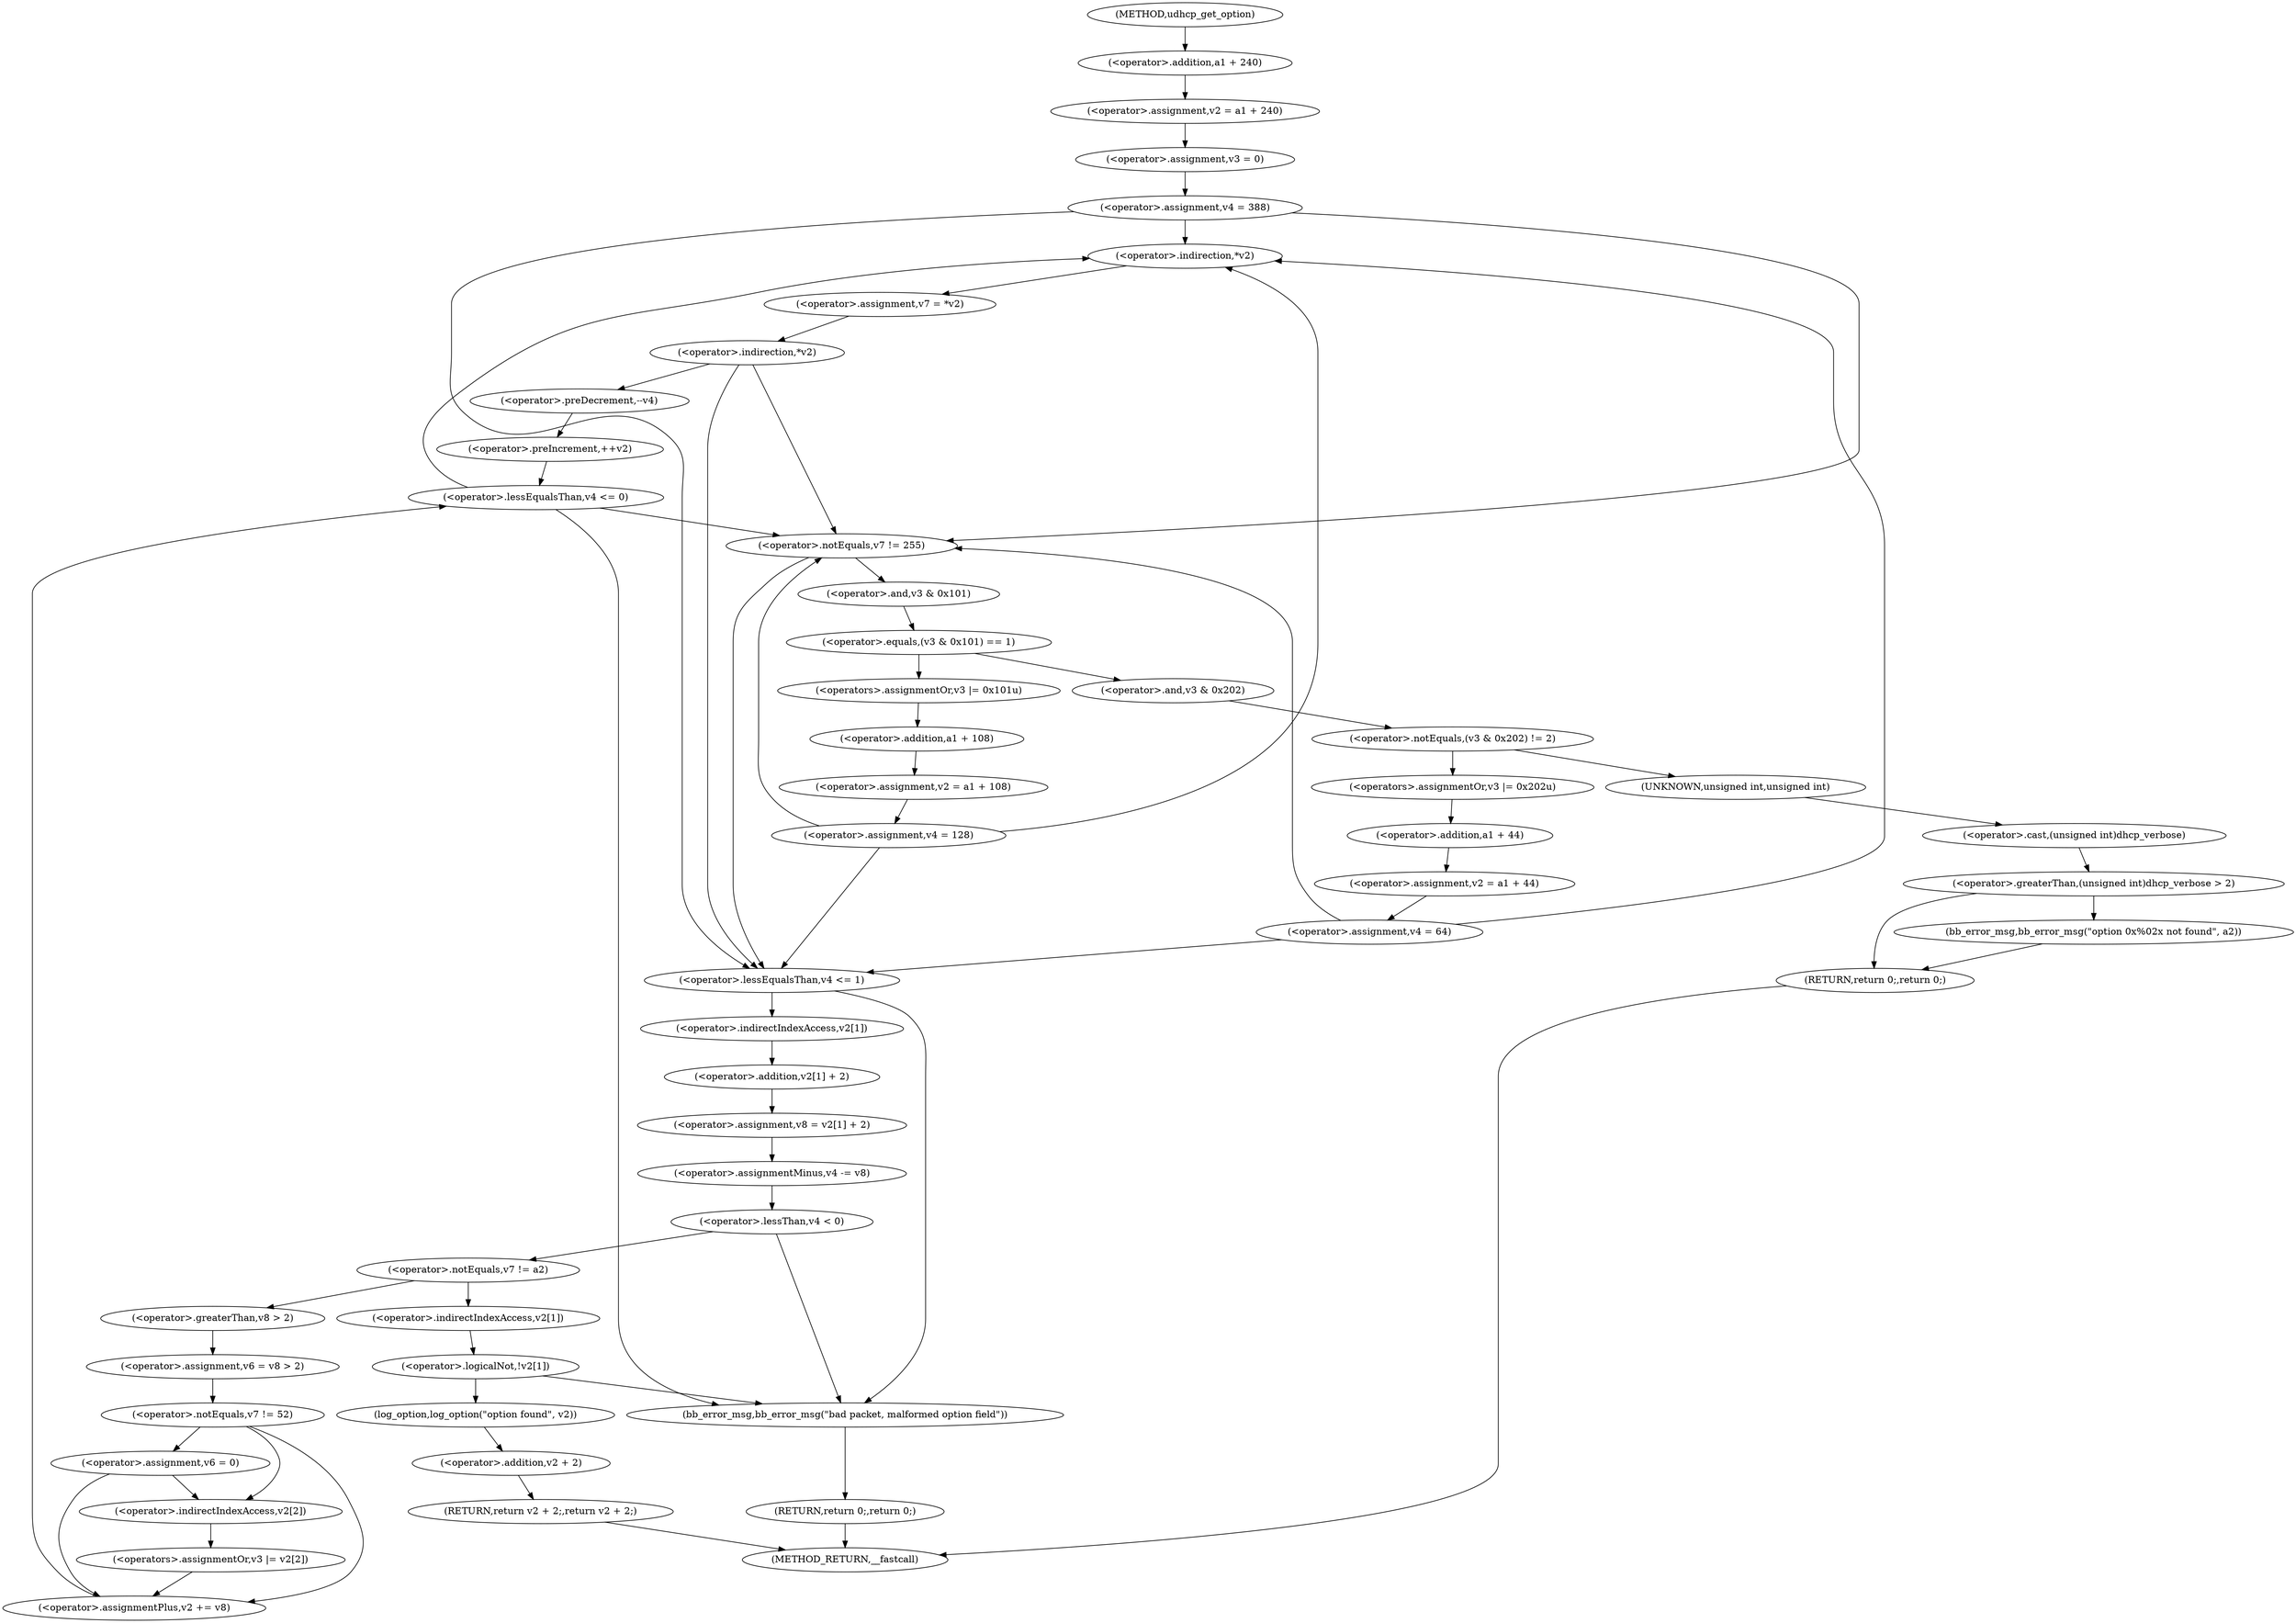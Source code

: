 digraph udhcp_get_option {  
"1000117" [label = "(<operator>.assignment,v2 = a1 + 240)" ]
"1000119" [label = "(<operator>.addition,a1 + 240)" ]
"1000122" [label = "(<operator>.assignment,v3 = 0)" ]
"1000125" [label = "(<operator>.assignment,v4 = 388)" ]
"1000134" [label = "(<operator>.assignment,v7 = *v2)" ]
"1000136" [label = "(<operator>.indirection,*v2)" ]
"1000139" [label = "(<operator>.indirection,*v2)" ]
"1000142" [label = "(<operator>.preDecrement,--v4)" ]
"1000144" [label = "(<operator>.preIncrement,++v2)" ]
"1000148" [label = "(<operator>.lessEqualsThan,v4 <= 0)" ]
"1000153" [label = "(<operator>.notEquals,v7 != 255)" ]
"1000158" [label = "(<operator>.equals,(v3 & 0x101) == 1)" ]
"1000159" [label = "(<operator>.and,v3 & 0x101)" ]
"1000164" [label = "(<operators>.assignmentOr,v3 |= 0x101u)" ]
"1000167" [label = "(<operator>.assignment,v2 = a1 + 108)" ]
"1000169" [label = "(<operator>.addition,a1 + 108)" ]
"1000172" [label = "(<operator>.assignment,v4 = 128)" ]
"1000178" [label = "(<operator>.notEquals,(v3 & 0x202) != 2)" ]
"1000179" [label = "(<operator>.and,v3 & 0x202)" ]
"1000185" [label = "(<operator>.greaterThan,(unsigned int)dhcp_verbose > 2)" ]
"1000186" [label = "(<operator>.cast,(unsigned int)dhcp_verbose)" ]
"1000187" [label = "(UNKNOWN,unsigned int,unsigned int)" ]
"1000190" [label = "(bb_error_msg,bb_error_msg(\"option 0x%02x not found\", a2))" ]
"1000193" [label = "(RETURN,return 0;,return 0;)" ]
"1000195" [label = "(<operators>.assignmentOr,v3 |= 0x202u)" ]
"1000198" [label = "(<operator>.assignment,v2 = a1 + 44)" ]
"1000200" [label = "(<operator>.addition,a1 + 44)" ]
"1000203" [label = "(<operator>.assignment,v4 = 64)" ]
"1000207" [label = "(<operator>.lessEqualsThan,v4 <= 1)" ]
"1000211" [label = "(<operator>.assignment,v8 = v2[1] + 2)" ]
"1000213" [label = "(<operator>.addition,v2[1] + 2)" ]
"1000214" [label = "(<operator>.indirectIndexAccess,v2[1])" ]
"1000218" [label = "(<operator>.assignmentMinus,v4 -= v8)" ]
"1000222" [label = "(<operator>.lessThan,v4 < 0)" ]
"1000227" [label = "(<operator>.notEquals,v7 != a2)" ]
"1000231" [label = "(<operator>.assignment,v6 = v8 > 2)" ]
"1000233" [label = "(<operator>.greaterThan,v8 > 2)" ]
"1000237" [label = "(<operator>.notEquals,v7 != 52)" ]
"1000240" [label = "(<operator>.assignment,v6 = 0)" ]
"1000245" [label = "(<operators>.assignmentOr,v3 |= v2[2])" ]
"1000247" [label = "(<operator>.indirectIndexAccess,v2[2])" ]
"1000250" [label = "(<operator>.assignmentPlus,v2 += v8)" ]
"1000255" [label = "(<operator>.logicalNot,!v2[1])" ]
"1000256" [label = "(<operator>.indirectIndexAccess,v2[1])" ]
"1000261" [label = "(bb_error_msg,bb_error_msg(\"bad packet, malformed option field\"))" ]
"1000263" [label = "(RETURN,return 0;,return 0;)" ]
"1000265" [label = "(log_option,log_option(\"option found\", v2))" ]
"1000268" [label = "(RETURN,return v2 + 2;,return v2 + 2;)" ]
"1000269" [label = "(<operator>.addition,v2 + 2)" ]
"1000107" [label = "(METHOD,udhcp_get_option)" ]
"1000272" [label = "(METHOD_RETURN,__fastcall)" ]
  "1000117" -> "1000122" 
  "1000119" -> "1000117" 
  "1000122" -> "1000125" 
  "1000125" -> "1000136" 
  "1000125" -> "1000153" 
  "1000125" -> "1000207" 
  "1000134" -> "1000139" 
  "1000136" -> "1000134" 
  "1000139" -> "1000153" 
  "1000139" -> "1000207" 
  "1000139" -> "1000142" 
  "1000142" -> "1000144" 
  "1000144" -> "1000148" 
  "1000148" -> "1000136" 
  "1000148" -> "1000153" 
  "1000148" -> "1000261" 
  "1000153" -> "1000207" 
  "1000153" -> "1000159" 
  "1000158" -> "1000164" 
  "1000158" -> "1000179" 
  "1000159" -> "1000158" 
  "1000164" -> "1000169" 
  "1000167" -> "1000172" 
  "1000169" -> "1000167" 
  "1000172" -> "1000136" 
  "1000172" -> "1000153" 
  "1000172" -> "1000207" 
  "1000178" -> "1000187" 
  "1000178" -> "1000195" 
  "1000179" -> "1000178" 
  "1000185" -> "1000190" 
  "1000185" -> "1000193" 
  "1000186" -> "1000185" 
  "1000187" -> "1000186" 
  "1000190" -> "1000193" 
  "1000193" -> "1000272" 
  "1000195" -> "1000200" 
  "1000198" -> "1000203" 
  "1000200" -> "1000198" 
  "1000203" -> "1000136" 
  "1000203" -> "1000153" 
  "1000203" -> "1000207" 
  "1000207" -> "1000261" 
  "1000207" -> "1000214" 
  "1000211" -> "1000218" 
  "1000213" -> "1000211" 
  "1000214" -> "1000213" 
  "1000218" -> "1000222" 
  "1000222" -> "1000261" 
  "1000222" -> "1000227" 
  "1000227" -> "1000233" 
  "1000227" -> "1000256" 
  "1000231" -> "1000237" 
  "1000233" -> "1000231" 
  "1000237" -> "1000240" 
  "1000237" -> "1000247" 
  "1000237" -> "1000250" 
  "1000240" -> "1000247" 
  "1000240" -> "1000250" 
  "1000245" -> "1000250" 
  "1000247" -> "1000245" 
  "1000250" -> "1000148" 
  "1000255" -> "1000261" 
  "1000255" -> "1000265" 
  "1000256" -> "1000255" 
  "1000261" -> "1000263" 
  "1000263" -> "1000272" 
  "1000265" -> "1000269" 
  "1000268" -> "1000272" 
  "1000269" -> "1000268" 
  "1000107" -> "1000119" 
}
